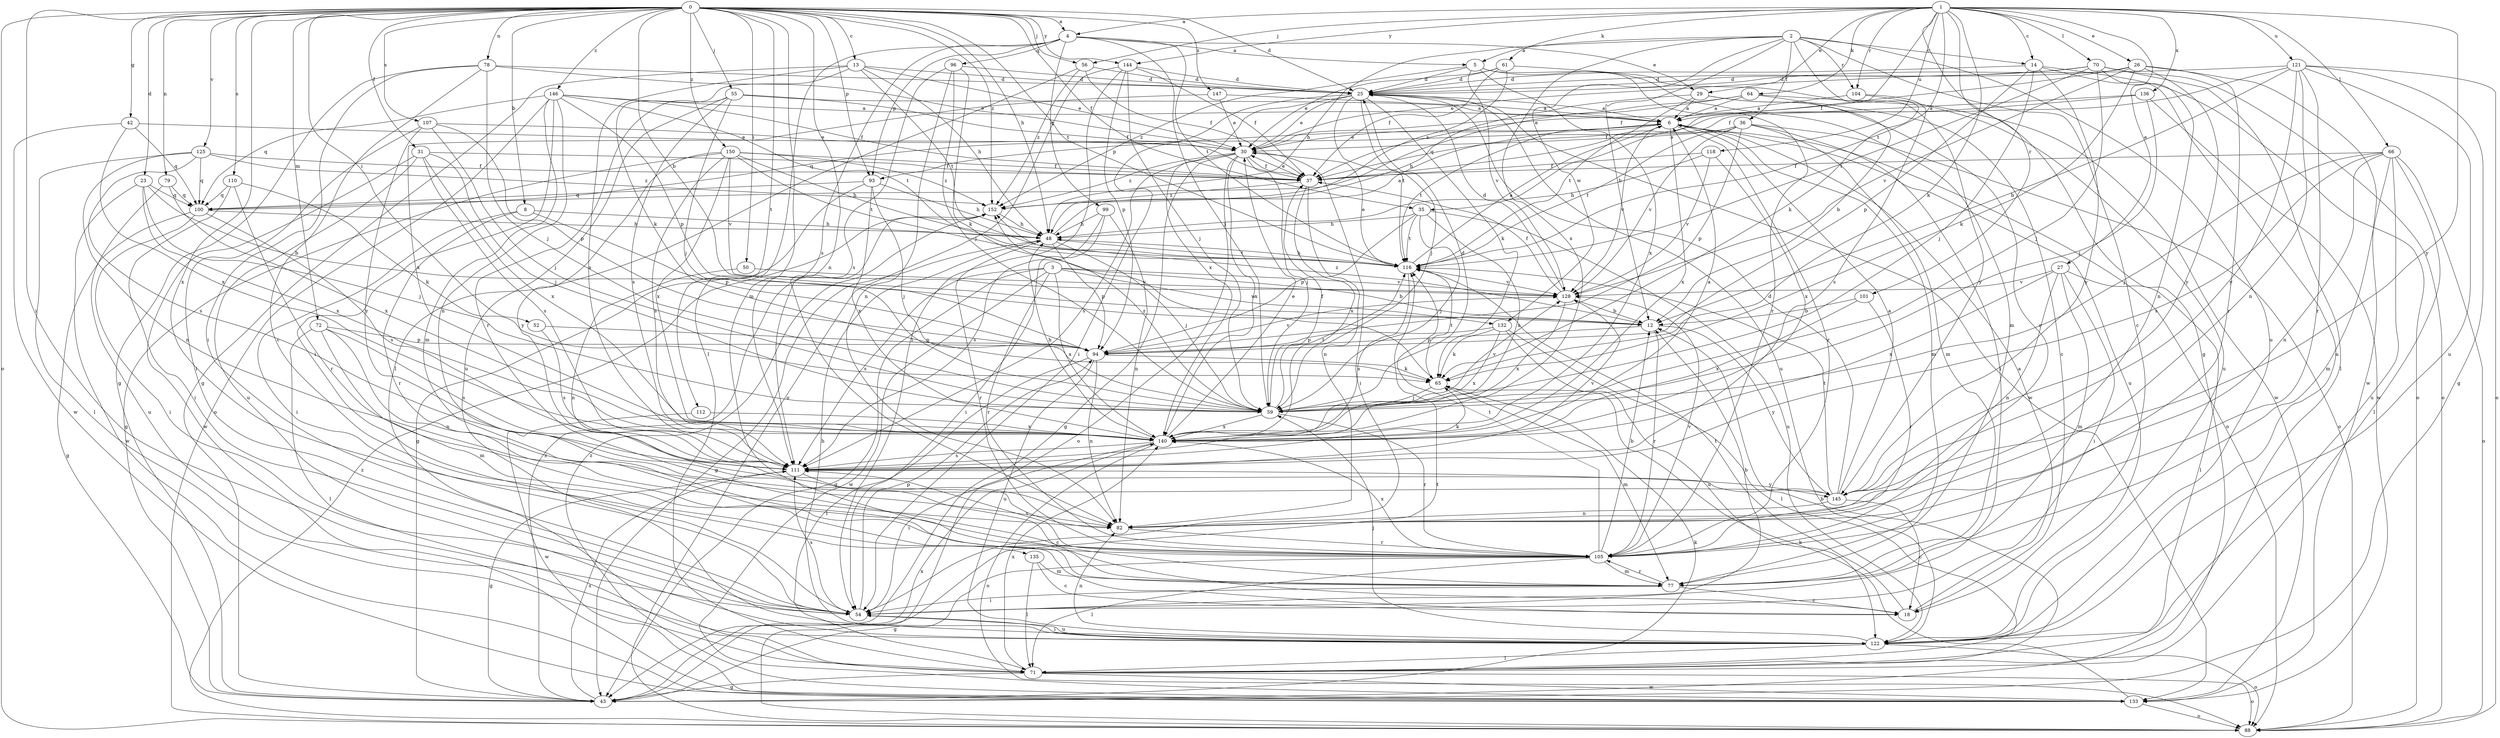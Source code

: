 strict digraph  {
0;
1;
2;
3;
4;
5;
6;
8;
12;
13;
14;
18;
23;
25;
26;
27;
29;
30;
31;
35;
36;
37;
42;
43;
48;
50;
52;
54;
55;
56;
59;
61;
64;
65;
66;
70;
71;
72;
77;
78;
79;
82;
88;
93;
94;
96;
99;
100;
101;
104;
105;
107;
110;
111;
112;
116;
118;
121;
122;
125;
128;
132;
133;
135;
136;
140;
144;
145;
146;
147;
150;
152;
0 -> 4  [label=a];
0 -> 8  [label=b];
0 -> 12  [label=b];
0 -> 13  [label=c];
0 -> 23  [label=d];
0 -> 25  [label=d];
0 -> 31  [label=f];
0 -> 35  [label=f];
0 -> 42  [label=g];
0 -> 48  [label=h];
0 -> 50  [label=i];
0 -> 52  [label=i];
0 -> 54  [label=i];
0 -> 55  [label=j];
0 -> 56  [label=j];
0 -> 72  [label=m];
0 -> 77  [label=m];
0 -> 78  [label=n];
0 -> 79  [label=n];
0 -> 82  [label=n];
0 -> 88  [label=o];
0 -> 93  [label=p];
0 -> 107  [label=s];
0 -> 110  [label=s];
0 -> 112  [label=t];
0 -> 116  [label=t];
0 -> 125  [label=v];
0 -> 135  [label=x];
0 -> 144  [label=y];
0 -> 146  [label=z];
0 -> 147  [label=z];
0 -> 150  [label=z];
0 -> 152  [label=z];
1 -> 4  [label=a];
1 -> 14  [label=c];
1 -> 26  [label=e];
1 -> 27  [label=e];
1 -> 29  [label=e];
1 -> 35  [label=f];
1 -> 43  [label=g];
1 -> 56  [label=j];
1 -> 61  [label=k];
1 -> 64  [label=k];
1 -> 65  [label=k];
1 -> 66  [label=l];
1 -> 70  [label=l];
1 -> 101  [label=r];
1 -> 104  [label=r];
1 -> 116  [label=t];
1 -> 118  [label=u];
1 -> 121  [label=u];
1 -> 136  [label=x];
1 -> 144  [label=y];
1 -> 145  [label=y];
2 -> 5  [label=a];
2 -> 12  [label=b];
2 -> 14  [label=c];
2 -> 18  [label=c];
2 -> 36  [label=f];
2 -> 48  [label=h];
2 -> 65  [label=k];
2 -> 104  [label=r];
2 -> 122  [label=u];
2 -> 132  [label=w];
2 -> 140  [label=x];
3 -> 12  [label=b];
3 -> 43  [label=g];
3 -> 105  [label=r];
3 -> 111  [label=s];
3 -> 128  [label=v];
3 -> 132  [label=w];
3 -> 133  [label=w];
3 -> 140  [label=x];
4 -> 5  [label=a];
4 -> 29  [label=e];
4 -> 59  [label=j];
4 -> 71  [label=l];
4 -> 93  [label=p];
4 -> 96  [label=q];
4 -> 99  [label=q];
4 -> 111  [label=s];
4 -> 116  [label=t];
5 -> 25  [label=d];
5 -> 77  [label=m];
5 -> 105  [label=r];
5 -> 128  [label=v];
5 -> 140  [label=x];
5 -> 152  [label=z];
6 -> 30  [label=e];
6 -> 77  [label=m];
6 -> 88  [label=o];
6 -> 93  [label=p];
6 -> 105  [label=r];
6 -> 116  [label=t];
6 -> 122  [label=u];
6 -> 128  [label=v];
6 -> 140  [label=x];
8 -> 48  [label=h];
8 -> 54  [label=i];
8 -> 94  [label=p];
8 -> 105  [label=r];
12 -> 94  [label=p];
12 -> 105  [label=r];
12 -> 145  [label=y];
12 -> 152  [label=z];
13 -> 25  [label=d];
13 -> 30  [label=e];
13 -> 43  [label=g];
13 -> 48  [label=h];
13 -> 65  [label=k];
13 -> 111  [label=s];
13 -> 116  [label=t];
14 -> 25  [label=d];
14 -> 59  [label=j];
14 -> 88  [label=o];
14 -> 94  [label=p];
14 -> 122  [label=u];
14 -> 145  [label=y];
18 -> 6  [label=a];
18 -> 116  [label=t];
23 -> 12  [label=b];
23 -> 59  [label=j];
23 -> 100  [label=q];
23 -> 133  [label=w];
23 -> 140  [label=x];
25 -> 6  [label=a];
25 -> 30  [label=e];
25 -> 54  [label=i];
25 -> 59  [label=j];
25 -> 65  [label=k];
25 -> 116  [label=t];
25 -> 122  [label=u];
25 -> 133  [label=w];
25 -> 140  [label=x];
26 -> 25  [label=d];
26 -> 37  [label=f];
26 -> 65  [label=k];
26 -> 105  [label=r];
26 -> 128  [label=v];
26 -> 133  [label=w];
26 -> 145  [label=y];
27 -> 54  [label=i];
27 -> 71  [label=l];
27 -> 77  [label=m];
27 -> 82  [label=n];
27 -> 128  [label=v];
27 -> 140  [label=x];
29 -> 6  [label=a];
29 -> 18  [label=c];
29 -> 48  [label=h];
29 -> 105  [label=r];
29 -> 116  [label=t];
30 -> 37  [label=f];
30 -> 43  [label=g];
30 -> 54  [label=i];
30 -> 59  [label=j];
30 -> 88  [label=o];
30 -> 111  [label=s];
30 -> 140  [label=x];
30 -> 152  [label=z];
31 -> 37  [label=f];
31 -> 59  [label=j];
31 -> 111  [label=s];
31 -> 122  [label=u];
31 -> 133  [label=w];
31 -> 140  [label=x];
35 -> 48  [label=h];
35 -> 59  [label=j];
35 -> 94  [label=p];
35 -> 116  [label=t];
35 -> 122  [label=u];
35 -> 140  [label=x];
36 -> 30  [label=e];
36 -> 54  [label=i];
36 -> 77  [label=m];
36 -> 88  [label=o];
36 -> 94  [label=p];
36 -> 100  [label=q];
36 -> 116  [label=t];
36 -> 128  [label=v];
37 -> 30  [label=e];
37 -> 82  [label=n];
37 -> 140  [label=x];
37 -> 152  [label=z];
42 -> 30  [label=e];
42 -> 100  [label=q];
42 -> 133  [label=w];
42 -> 140  [label=x];
43 -> 65  [label=k];
43 -> 111  [label=s];
43 -> 116  [label=t];
43 -> 140  [label=x];
43 -> 152  [label=z];
48 -> 6  [label=a];
48 -> 43  [label=g];
48 -> 59  [label=j];
48 -> 94  [label=p];
48 -> 105  [label=r];
48 -> 116  [label=t];
50 -> 82  [label=n];
50 -> 128  [label=v];
52 -> 94  [label=p];
52 -> 111  [label=s];
54 -> 12  [label=b];
54 -> 94  [label=p];
54 -> 111  [label=s];
54 -> 122  [label=u];
55 -> 6  [label=a];
55 -> 37  [label=f];
55 -> 59  [label=j];
55 -> 105  [label=r];
55 -> 111  [label=s];
55 -> 122  [label=u];
56 -> 25  [label=d];
56 -> 37  [label=f];
56 -> 71  [label=l];
56 -> 152  [label=z];
59 -> 25  [label=d];
59 -> 37  [label=f];
59 -> 105  [label=r];
59 -> 116  [label=t];
59 -> 128  [label=v];
59 -> 140  [label=x];
59 -> 152  [label=z];
61 -> 25  [label=d];
61 -> 30  [label=e];
61 -> 37  [label=f];
61 -> 145  [label=y];
61 -> 152  [label=z];
64 -> 6  [label=a];
64 -> 12  [label=b];
64 -> 30  [label=e];
64 -> 100  [label=q];
64 -> 133  [label=w];
65 -> 59  [label=j];
65 -> 77  [label=m];
65 -> 116  [label=t];
66 -> 37  [label=f];
66 -> 59  [label=j];
66 -> 71  [label=l];
66 -> 77  [label=m];
66 -> 82  [label=n];
66 -> 88  [label=o];
66 -> 111  [label=s];
66 -> 122  [label=u];
70 -> 25  [label=d];
70 -> 30  [label=e];
70 -> 59  [label=j];
70 -> 71  [label=l];
70 -> 82  [label=n];
70 -> 88  [label=o];
70 -> 116  [label=t];
71 -> 12  [label=b];
71 -> 43  [label=g];
71 -> 88  [label=o];
71 -> 133  [label=w];
71 -> 140  [label=x];
72 -> 71  [label=l];
72 -> 77  [label=m];
72 -> 82  [label=n];
72 -> 94  [label=p];
72 -> 111  [label=s];
77 -> 18  [label=c];
77 -> 54  [label=i];
77 -> 105  [label=r];
78 -> 18  [label=c];
78 -> 25  [label=d];
78 -> 30  [label=e];
78 -> 43  [label=g];
78 -> 54  [label=i];
78 -> 59  [label=j];
79 -> 100  [label=q];
79 -> 122  [label=u];
79 -> 140  [label=x];
82 -> 105  [label=r];
88 -> 152  [label=z];
93 -> 43  [label=g];
93 -> 48  [label=h];
93 -> 59  [label=j];
93 -> 100  [label=q];
93 -> 140  [label=x];
94 -> 65  [label=k];
94 -> 71  [label=l];
94 -> 82  [label=n];
94 -> 122  [label=u];
94 -> 128  [label=v];
96 -> 25  [label=d];
96 -> 59  [label=j];
96 -> 65  [label=k];
96 -> 82  [label=n];
96 -> 111  [label=s];
99 -> 48  [label=h];
99 -> 54  [label=i];
99 -> 82  [label=n];
99 -> 111  [label=s];
100 -> 43  [label=g];
100 -> 48  [label=h];
100 -> 54  [label=i];
100 -> 111  [label=s];
101 -> 12  [label=b];
101 -> 105  [label=r];
101 -> 140  [label=x];
104 -> 6  [label=a];
104 -> 111  [label=s];
104 -> 122  [label=u];
105 -> 12  [label=b];
105 -> 43  [label=g];
105 -> 71  [label=l];
105 -> 77  [label=m];
105 -> 111  [label=s];
105 -> 116  [label=t];
105 -> 128  [label=v];
105 -> 140  [label=x];
107 -> 30  [label=e];
107 -> 54  [label=i];
107 -> 59  [label=j];
107 -> 94  [label=p];
107 -> 145  [label=y];
110 -> 54  [label=i];
110 -> 65  [label=k];
110 -> 100  [label=q];
110 -> 105  [label=r];
111 -> 18  [label=c];
111 -> 43  [label=g];
111 -> 65  [label=k];
111 -> 128  [label=v];
111 -> 145  [label=y];
112 -> 133  [label=w];
112 -> 140  [label=x];
116 -> 6  [label=a];
116 -> 30  [label=e];
116 -> 48  [label=h];
116 -> 111  [label=s];
116 -> 128  [label=v];
118 -> 37  [label=f];
118 -> 48  [label=h];
118 -> 128  [label=v];
118 -> 140  [label=x];
121 -> 12  [label=b];
121 -> 25  [label=d];
121 -> 37  [label=f];
121 -> 43  [label=g];
121 -> 82  [label=n];
121 -> 88  [label=o];
121 -> 105  [label=r];
121 -> 122  [label=u];
121 -> 145  [label=y];
122 -> 48  [label=h];
122 -> 54  [label=i];
122 -> 59  [label=j];
122 -> 71  [label=l];
122 -> 82  [label=n];
122 -> 88  [label=o];
125 -> 37  [label=f];
125 -> 71  [label=l];
125 -> 82  [label=n];
125 -> 100  [label=q];
125 -> 111  [label=s];
125 -> 152  [label=z];
128 -> 12  [label=b];
128 -> 25  [label=d];
128 -> 37  [label=f];
128 -> 140  [label=x];
132 -> 65  [label=k];
132 -> 71  [label=l];
132 -> 94  [label=p];
132 -> 122  [label=u];
132 -> 140  [label=x];
133 -> 65  [label=k];
133 -> 88  [label=o];
133 -> 152  [label=z];
135 -> 18  [label=c];
135 -> 71  [label=l];
135 -> 77  [label=m];
136 -> 6  [label=a];
136 -> 37  [label=f];
136 -> 59  [label=j];
136 -> 133  [label=w];
140 -> 6  [label=a];
140 -> 30  [label=e];
140 -> 48  [label=h];
140 -> 54  [label=i];
140 -> 88  [label=o];
140 -> 111  [label=s];
144 -> 25  [label=d];
144 -> 37  [label=f];
144 -> 54  [label=i];
144 -> 59  [label=j];
144 -> 88  [label=o];
144 -> 94  [label=p];
145 -> 6  [label=a];
145 -> 18  [label=c];
145 -> 25  [label=d];
145 -> 82  [label=n];
145 -> 116  [label=t];
146 -> 6  [label=a];
146 -> 37  [label=f];
146 -> 54  [label=i];
146 -> 77  [label=m];
146 -> 82  [label=n];
146 -> 88  [label=o];
146 -> 94  [label=p];
146 -> 100  [label=q];
146 -> 116  [label=t];
147 -> 6  [label=a];
147 -> 30  [label=e];
147 -> 140  [label=x];
150 -> 37  [label=f];
150 -> 43  [label=g];
150 -> 48  [label=h];
150 -> 111  [label=s];
150 -> 116  [label=t];
150 -> 128  [label=v];
150 -> 140  [label=x];
150 -> 145  [label=y];
150 -> 152  [label=z];
152 -> 48  [label=h];
}
